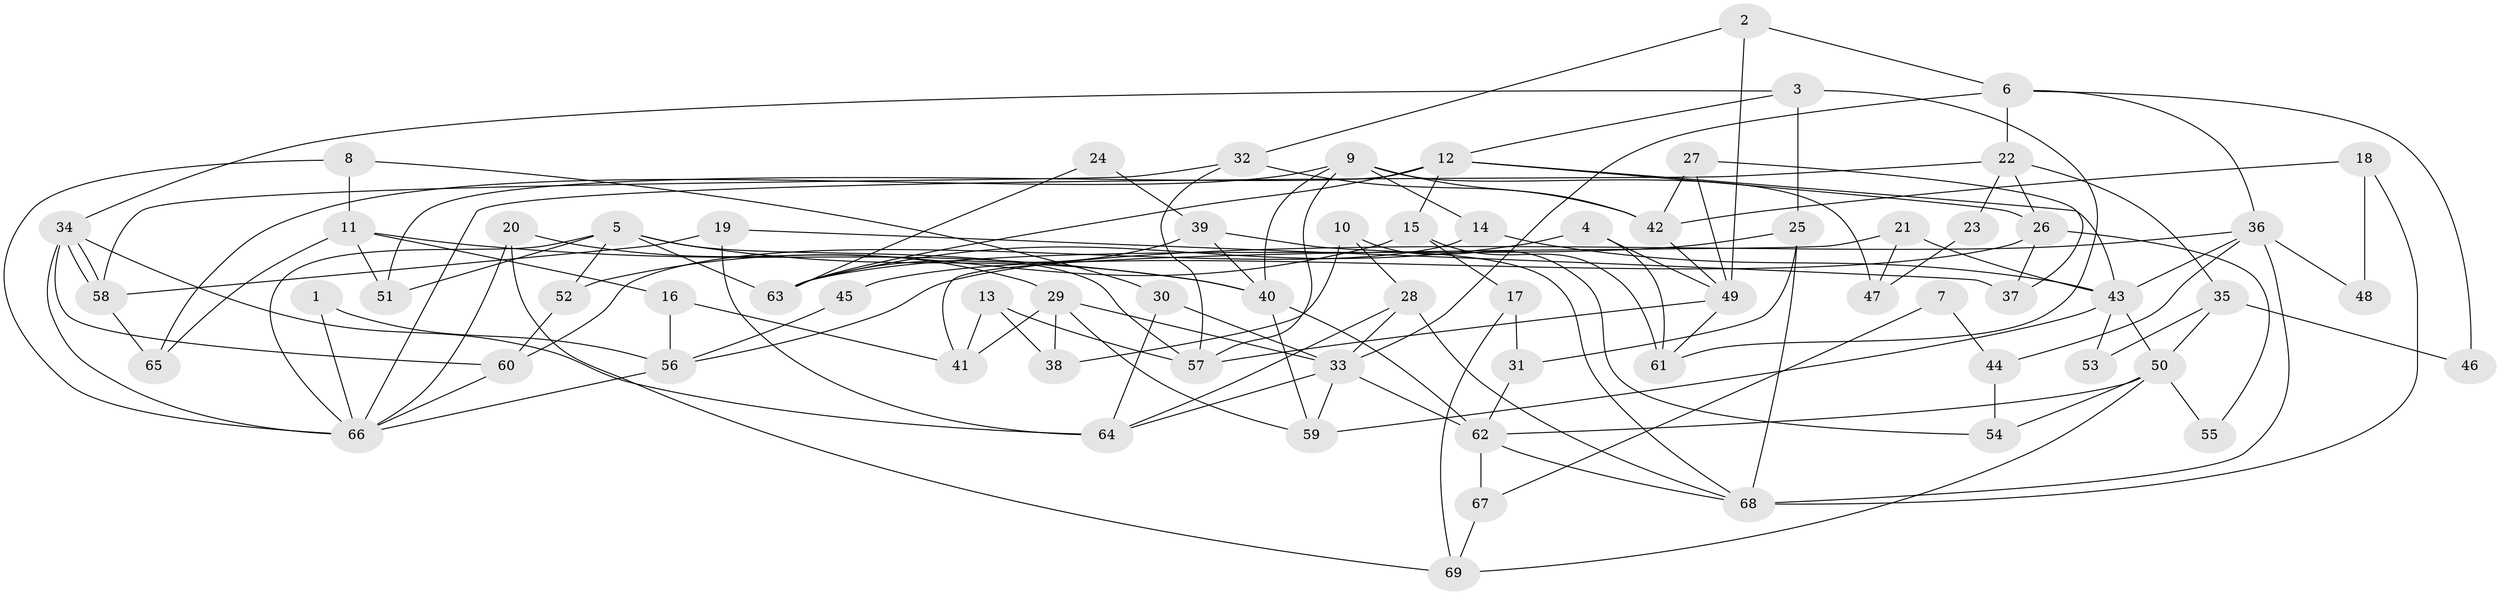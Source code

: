 // coarse degree distribution, {3: 0.14814814814814814, 2: 0.18518518518518517, 7: 0.1111111111111111, 5: 0.2222222222222222, 4: 0.1111111111111111, 8: 0.07407407407407407, 9: 0.037037037037037035, 6: 0.1111111111111111}
// Generated by graph-tools (version 1.1) at 2025/53/03/04/25 21:53:36]
// undirected, 69 vertices, 138 edges
graph export_dot {
graph [start="1"]
  node [color=gray90,style=filled];
  1;
  2;
  3;
  4;
  5;
  6;
  7;
  8;
  9;
  10;
  11;
  12;
  13;
  14;
  15;
  16;
  17;
  18;
  19;
  20;
  21;
  22;
  23;
  24;
  25;
  26;
  27;
  28;
  29;
  30;
  31;
  32;
  33;
  34;
  35;
  36;
  37;
  38;
  39;
  40;
  41;
  42;
  43;
  44;
  45;
  46;
  47;
  48;
  49;
  50;
  51;
  52;
  53;
  54;
  55;
  56;
  57;
  58;
  59;
  60;
  61;
  62;
  63;
  64;
  65;
  66;
  67;
  68;
  69;
  1 -- 56;
  1 -- 66;
  2 -- 32;
  2 -- 49;
  2 -- 6;
  3 -- 34;
  3 -- 61;
  3 -- 12;
  3 -- 25;
  4 -- 63;
  4 -- 61;
  4 -- 49;
  5 -- 63;
  5 -- 40;
  5 -- 51;
  5 -- 52;
  5 -- 57;
  5 -- 66;
  6 -- 33;
  6 -- 22;
  6 -- 36;
  6 -- 46;
  7 -- 44;
  7 -- 67;
  8 -- 30;
  8 -- 66;
  8 -- 11;
  9 -- 14;
  9 -- 57;
  9 -- 40;
  9 -- 42;
  9 -- 47;
  9 -- 65;
  10 -- 38;
  10 -- 28;
  10 -- 54;
  11 -- 40;
  11 -- 16;
  11 -- 51;
  11 -- 65;
  12 -- 51;
  12 -- 15;
  12 -- 26;
  12 -- 43;
  12 -- 63;
  13 -- 41;
  13 -- 57;
  13 -- 38;
  14 -- 60;
  14 -- 43;
  15 -- 52;
  15 -- 17;
  15 -- 61;
  16 -- 56;
  16 -- 41;
  17 -- 31;
  17 -- 69;
  18 -- 68;
  18 -- 42;
  18 -- 48;
  19 -- 37;
  19 -- 58;
  19 -- 64;
  20 -- 29;
  20 -- 66;
  20 -- 69;
  21 -- 41;
  21 -- 43;
  21 -- 47;
  22 -- 66;
  22 -- 23;
  22 -- 26;
  22 -- 35;
  23 -- 47;
  24 -- 63;
  24 -- 39;
  25 -- 68;
  25 -- 31;
  25 -- 63;
  26 -- 37;
  26 -- 45;
  26 -- 55;
  27 -- 42;
  27 -- 49;
  27 -- 37;
  28 -- 68;
  28 -- 64;
  28 -- 33;
  29 -- 59;
  29 -- 33;
  29 -- 38;
  29 -- 41;
  30 -- 64;
  30 -- 33;
  31 -- 62;
  32 -- 58;
  32 -- 42;
  32 -- 57;
  33 -- 62;
  33 -- 59;
  33 -- 64;
  34 -- 58;
  34 -- 58;
  34 -- 64;
  34 -- 60;
  34 -- 66;
  35 -- 50;
  35 -- 46;
  35 -- 53;
  36 -- 43;
  36 -- 44;
  36 -- 48;
  36 -- 56;
  36 -- 68;
  39 -- 40;
  39 -- 63;
  39 -- 68;
  40 -- 59;
  40 -- 62;
  42 -- 49;
  43 -- 50;
  43 -- 53;
  43 -- 59;
  44 -- 54;
  45 -- 56;
  49 -- 57;
  49 -- 61;
  50 -- 69;
  50 -- 62;
  50 -- 54;
  50 -- 55;
  52 -- 60;
  56 -- 66;
  58 -- 65;
  60 -- 66;
  62 -- 68;
  62 -- 67;
  67 -- 69;
}
